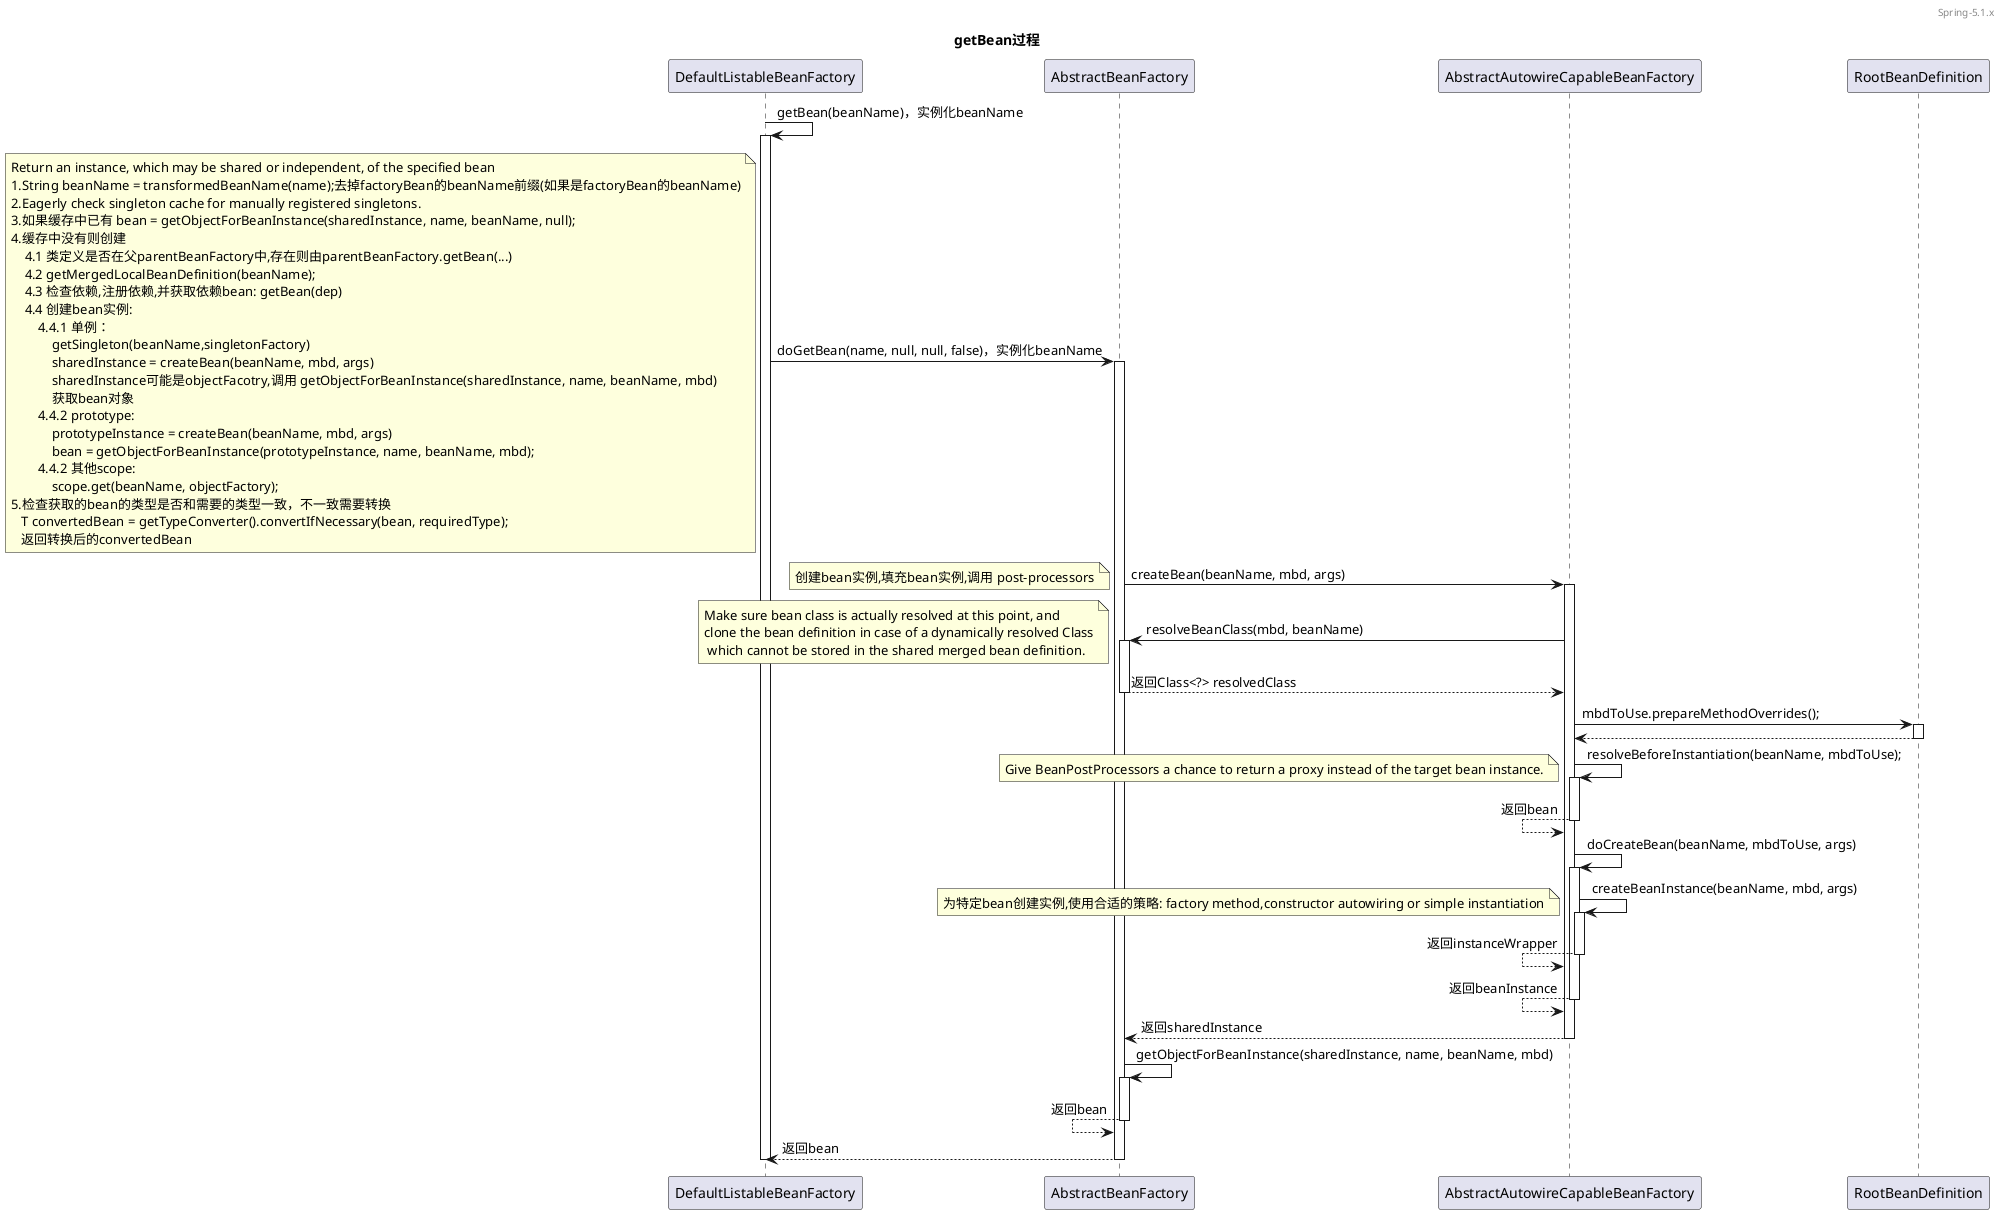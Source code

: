 @startuml

header  Spring-5.1.x

title getBean过程

note top
    aop创建代理类：
    at org.springframework.aop.framework.JdkDynamicAopProxy.getProxy(JdkDynamicAopProxy.java:123)
    at org.springframework.aop.framework.ProxyFactory.getProxy(ProxyFactory.java:110)
    at org.springframework.aop.framework.autoproxy.AbstractAutoProxyCreator.createProxy(AbstractAutoProxyCreator.java:471)
    at org.springframework.aop.framework.autoproxy.AbstractAutoProxyCreator.wrapIfNecessary(AbstractAutoProxyCreator.java:350)
    at org.springframework.aop.framework.autoproxy.AbstractAutoProxyCreator.postProcessAfterInitialization(AbstractAutoProxyCreator.java:299)
    at org.springframework.beans.factory.support.AbstractAutowireCapableBeanFactory.applyBeanPostProcessorsAfterInitialization(AbstractAutowireCapableBeanFactory.java:429)
    at org.springframework.beans.factory.support.AbstractAutowireCapableBeanFactory.initializeBean(AbstractAutowireCapableBeanFactory.java:1782)
    at org.springframework.beans.factory.support.AbstractAutowireCapableBeanFactory.doCreateBean(AbstractAutowireCapableBeanFactory.java:593)
    at org.springframework.beans.factory.support.AbstractAutowireCapableBeanFactory.createBean(AbstractAutowireCapableBeanFactory.java:515)
    at org.springframework.beans.factory.support.AbstractBeanFactory.lambda$doGetBean$0(AbstractBeanFactory.java:320)
    at org.springframework.beans.factory.support.DefaultSingletonBeanRegistry.getSingleton(DefaultSingletonBeanRegistry.java:222)
    at org.springframework.beans.factory.support.AbstractBeanFactory.doGetBean(AbstractBeanFactory.java:318)
    at org.springframework.beans.factory.support.AbstractBeanFactory.getBean(AbstractBeanFactory.java:199)
    at org.springframework.beans.factory.support.DefaultListableBeanFactory.preInstantiateSingletons(DefaultListableBeanFactory.java:845)
    at org.springframework.context.support.AbstractApplicationContext.finishBeanFactoryInitialization(AbstractApplicationContext.java:877)
    at org.springframework.context.support.AbstractApplicationContext.refresh(AbstractApplicationContext.java:549)
end note

DefaultListableBeanFactory -> DefaultListableBeanFactory++: getBean(beanName)，实例化beanName

    DefaultListableBeanFactory -> AbstractBeanFactory++: doGetBean(name, null, null, false)，实例化beanName
    note left
    Return an instance, which may be shared or independent, of the specified bean
    1.String beanName = transformedBeanName(name);去掉factoryBean的beanName前缀(如果是factoryBean的beanName)
    2.Eagerly check singleton cache for manually registered singletons.
    3.如果缓存中已有 bean = getObjectForBeanInstance(sharedInstance, name, beanName, null);
    4.缓存中没有则创建
        4.1 类定义是否在父parentBeanFactory中,存在则由parentBeanFactory.getBean(...)
        4.2 getMergedLocalBeanDefinition(beanName);
        4.3 检查依赖,注册依赖,并获取依赖bean: getBean(dep)
        4.4 创建bean实例:
            4.4.1 单例：
                getSingleton(beanName,singletonFactory)
                sharedInstance = createBean(beanName, mbd, args)
                sharedInstance可能是objectFacotry,调用 getObjectForBeanInstance(sharedInstance, name, beanName, mbd)
                获取bean对象
            4.4.2 prototype:
                prototypeInstance = createBean(beanName, mbd, args)
                bean = getObjectForBeanInstance(prototypeInstance, name, beanName, mbd);
            4.4.2 其他scope:
                scope.get(beanName, objectFactory);
    5.检查获取的bean的类型是否和需要的类型一致，不一致需要转换
       T convertedBean = getTypeConverter().convertIfNecessary(bean, requiredType);
       返回转换后的convertedBean
    end note

    AbstractBeanFactory -> AbstractAutowireCapableBeanFactory++: createBean(beanName, mbd, args)
    note left
    创建bean实例,填充bean实例,调用 post-processors
    end note
    AbstractAutowireCapableBeanFactory -> AbstractBeanFactory++: resolveBeanClass(mbd, beanName)
    note left
    Make sure bean class is actually resolved at this point, and
    clone the bean definition in case of a dynamically resolved Class
     which cannot be stored in the shared merged bean definition.
    end note
    AbstractAutowireCapableBeanFactory <-- AbstractBeanFactory--: 返回Class<?> resolvedClass
    AbstractAutowireCapableBeanFactory -> RootBeanDefinition++: mbdToUse.prepareMethodOverrides();
    AbstractAutowireCapableBeanFactory <-- RootBeanDefinition--

    AbstractAutowireCapableBeanFactory -> AbstractAutowireCapableBeanFactory++: resolveBeforeInstantiation(beanName, mbdToUse);
    note left
    Give BeanPostProcessors a chance to return a proxy instead of the target bean instance.
    end note
    AbstractAutowireCapableBeanFactory <-- AbstractAutowireCapableBeanFactory--: 返回bean

    AbstractAutowireCapableBeanFactory -> AbstractAutowireCapableBeanFactory++: doCreateBean(beanName, mbdToUse, args)
    AbstractAutowireCapableBeanFactory -> AbstractAutowireCapableBeanFactory++: createBeanInstance(beanName, mbd, args)
    note left
    为特定bean创建实例,使用合适的策略: factory method,constructor autowiring or simple instantiation
    end note
    AbstractAutowireCapableBeanFactory <-- AbstractAutowireCapableBeanFactory--: 返回instanceWrapper
    AbstractAutowireCapableBeanFactory <-- AbstractAutowireCapableBeanFactory--: 返回beanInstance

    AbstractBeanFactory <-- AbstractAutowireCapableBeanFactory--: 返回sharedInstance

    AbstractBeanFactory -> AbstractBeanFactory++: getObjectForBeanInstance(sharedInstance, name, beanName, mbd)
    AbstractBeanFactory <-- AbstractBeanFactory--: 返回bean



    DefaultListableBeanFactory <-- AbstractBeanFactory--: 返回bean
deactivate DefaultListableBeanFactory

@enduml
